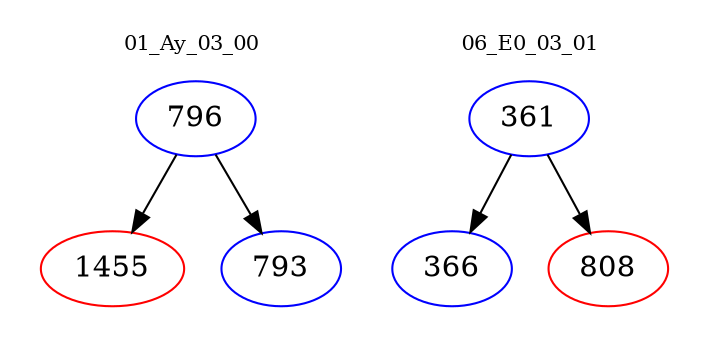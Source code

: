digraph{
subgraph cluster_0 {
color = white
label = "01_Ay_03_00";
fontsize=10;
T0_796 [label="796", color="blue"]
T0_796 -> T0_1455 [color="black"]
T0_1455 [label="1455", color="red"]
T0_796 -> T0_793 [color="black"]
T0_793 [label="793", color="blue"]
}
subgraph cluster_1 {
color = white
label = "06_E0_03_01";
fontsize=10;
T1_361 [label="361", color="blue"]
T1_361 -> T1_366 [color="black"]
T1_366 [label="366", color="blue"]
T1_361 -> T1_808 [color="black"]
T1_808 [label="808", color="red"]
}
}

